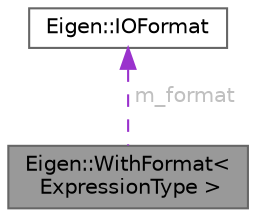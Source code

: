 digraph "Eigen::WithFormat&lt; ExpressionType &gt;"
{
 // LATEX_PDF_SIZE
  bgcolor="transparent";
  edge [fontname=Helvetica,fontsize=10,labelfontname=Helvetica,labelfontsize=10];
  node [fontname=Helvetica,fontsize=10,shape=box,height=0.2,width=0.4];
  Node1 [id="Node000001",label="Eigen::WithFormat\<\l ExpressionType \>",height=0.2,width=0.4,color="gray40", fillcolor="grey60", style="filled", fontcolor="black",tooltip="Pseudo expression providing matrix output with given format"];
  Node2 -> Node1 [id="edge1_Node000001_Node000002",dir="back",color="darkorchid3",style="dashed",tooltip=" ",label=" m_format",fontcolor="grey" ];
  Node2 [id="Node000002",label="Eigen::IOFormat",height=0.2,width=0.4,color="gray40", fillcolor="white", style="filled",URL="$struct_eigen_1_1_i_o_format.html",tooltip="Stores a set of parameters controlling the way matrices are printed"];
}
